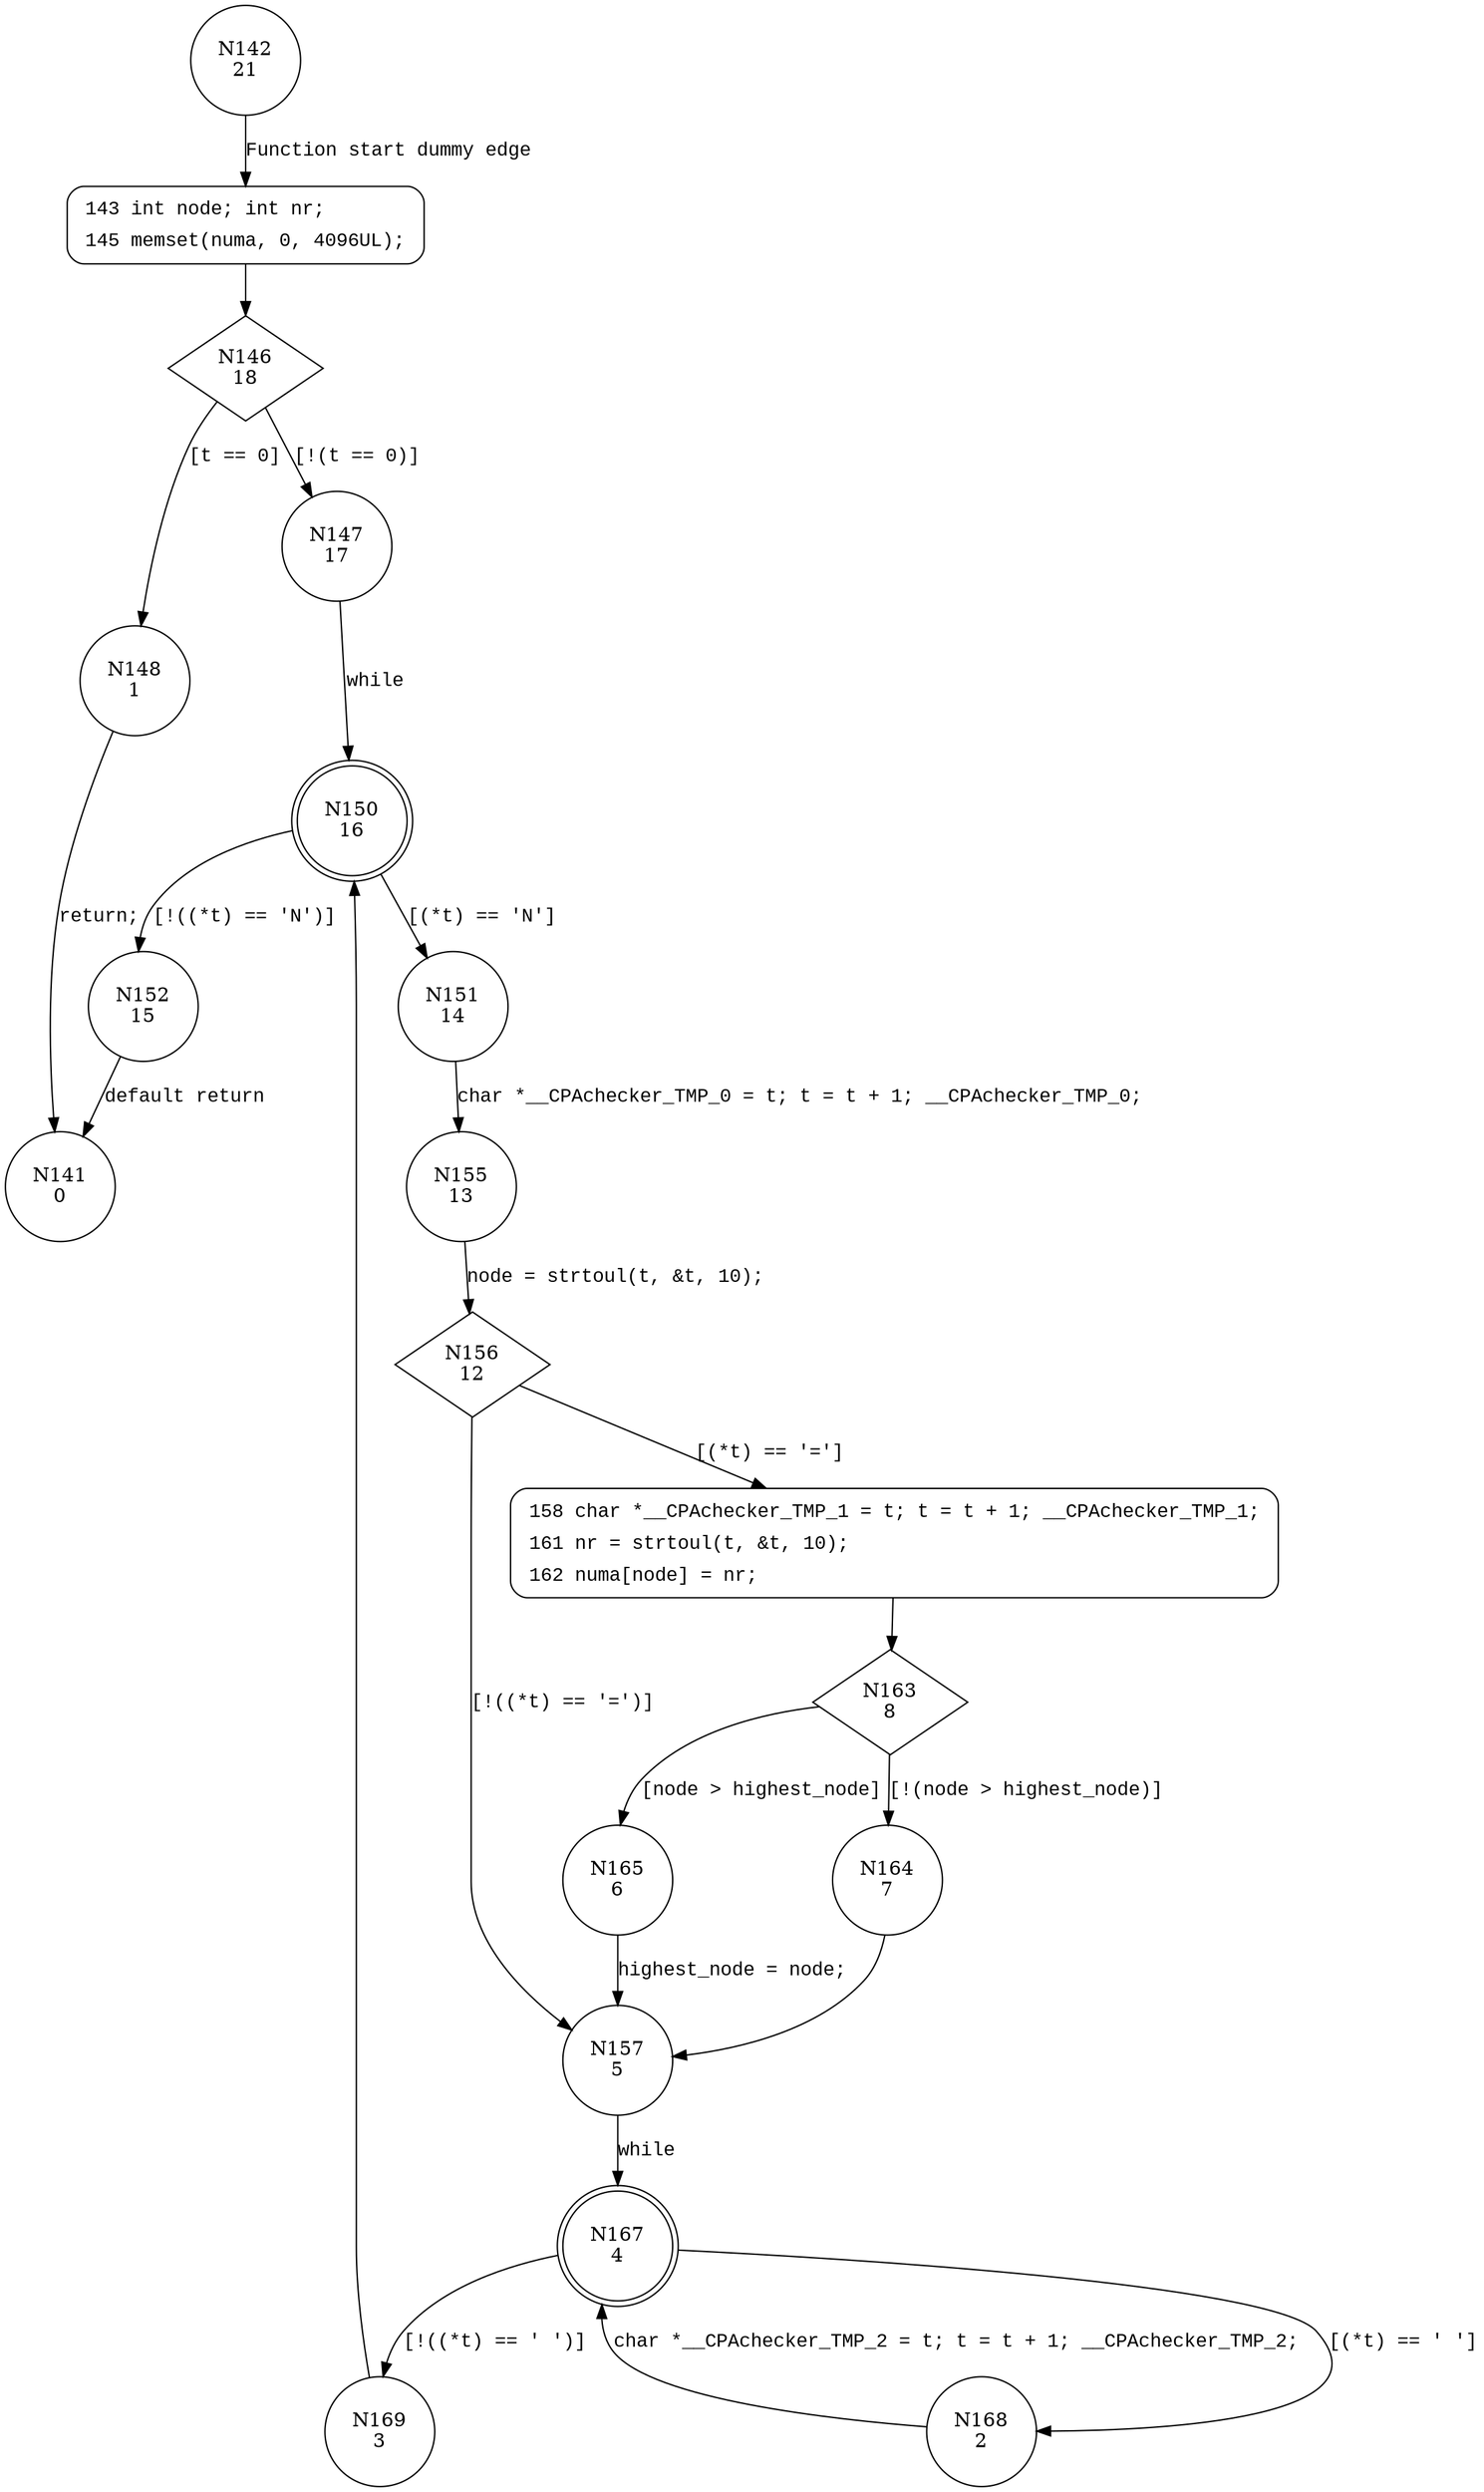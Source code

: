 digraph decode_numa_list {
142 [shape="circle" label="N142\n21"]
143 [shape="circle" label="N143\n20"]
146 [shape="diamond" label="N146\n18"]
148 [shape="circle" label="N148\n1"]
147 [shape="circle" label="N147\n17"]
150 [shape="doublecircle" label="N150\n16"]
151 [shape="circle" label="N151\n14"]
152 [shape="circle" label="N152\n15"]
155 [shape="circle" label="N155\n13"]
156 [shape="diamond" label="N156\n12"]
158 [shape="circle" label="N158\n11"]
157 [shape="circle" label="N157\n5"]
167 [shape="doublecircle" label="N167\n4"]
168 [shape="circle" label="N168\n2"]
169 [shape="circle" label="N169\n3"]
163 [shape="diamond" label="N163\n8"]
165 [shape="circle" label="N165\n6"]
164 [shape="circle" label="N164\n7"]
141 [shape="circle" label="N141\n0"]
143 [style="filled,bold" penwidth="1" fillcolor="white" fontname="Courier New" shape="Mrecord" label=<<table border="0" cellborder="0" cellpadding="3" bgcolor="white"><tr><td align="right">143</td><td align="left">int node; int nr;</td></tr><tr><td align="right">145</td><td align="left">memset(numa, 0, 4096UL);</td></tr></table>>]
143 -> 146[label=""]
158 [style="filled,bold" penwidth="1" fillcolor="white" fontname="Courier New" shape="Mrecord" label=<<table border="0" cellborder="0" cellpadding="3" bgcolor="white"><tr><td align="right">158</td><td align="left">char *__CPAchecker_TMP_1 = t; t = t + 1; __CPAchecker_TMP_1;</td></tr><tr><td align="right">161</td><td align="left">nr = strtoul(t, &amp;t, 10);</td></tr><tr><td align="right">162</td><td align="left">numa[node] = nr;</td></tr></table>>]
158 -> 163[label=""]
142 -> 143 [label="Function start dummy edge" fontname="Courier New"]
146 -> 148 [label="[t == 0]" fontname="Courier New"]
146 -> 147 [label="[!(t == 0)]" fontname="Courier New"]
150 -> 151 [label="[(*t) == 'N']" fontname="Courier New"]
150 -> 152 [label="[!((*t) == 'N')]" fontname="Courier New"]
151 -> 155 [label="char *__CPAchecker_TMP_0 = t; t = t + 1; __CPAchecker_TMP_0;" fontname="Courier New"]
156 -> 158 [label="[(*t) == '=']" fontname="Courier New"]
156 -> 157 [label="[!((*t) == '=')]" fontname="Courier New"]
157 -> 167 [label="while" fontname="Courier New"]
167 -> 168 [label="[(*t) == ' ']" fontname="Courier New"]
167 -> 169 [label="[!((*t) == ' ')]" fontname="Courier New"]
168 -> 167 [label="char *__CPAchecker_TMP_2 = t; t = t + 1; __CPAchecker_TMP_2; " fontname="Courier New"]
163 -> 165 [label="[node > highest_node]" fontname="Courier New"]
163 -> 164 [label="[!(node > highest_node)]" fontname="Courier New"]
165 -> 157 [label="highest_node = node; " fontname="Courier New"]
147 -> 150 [label="while" fontname="Courier New"]
152 -> 141 [label="default return" fontname="Courier New"]
155 -> 156 [label="node = strtoul(t, &t, 10);" fontname="Courier New"]
169 -> 150 [label="" fontname="Courier New"]
164 -> 157 [label="" fontname="Courier New"]
148 -> 141 [label="return;" fontname="Courier New"]
}